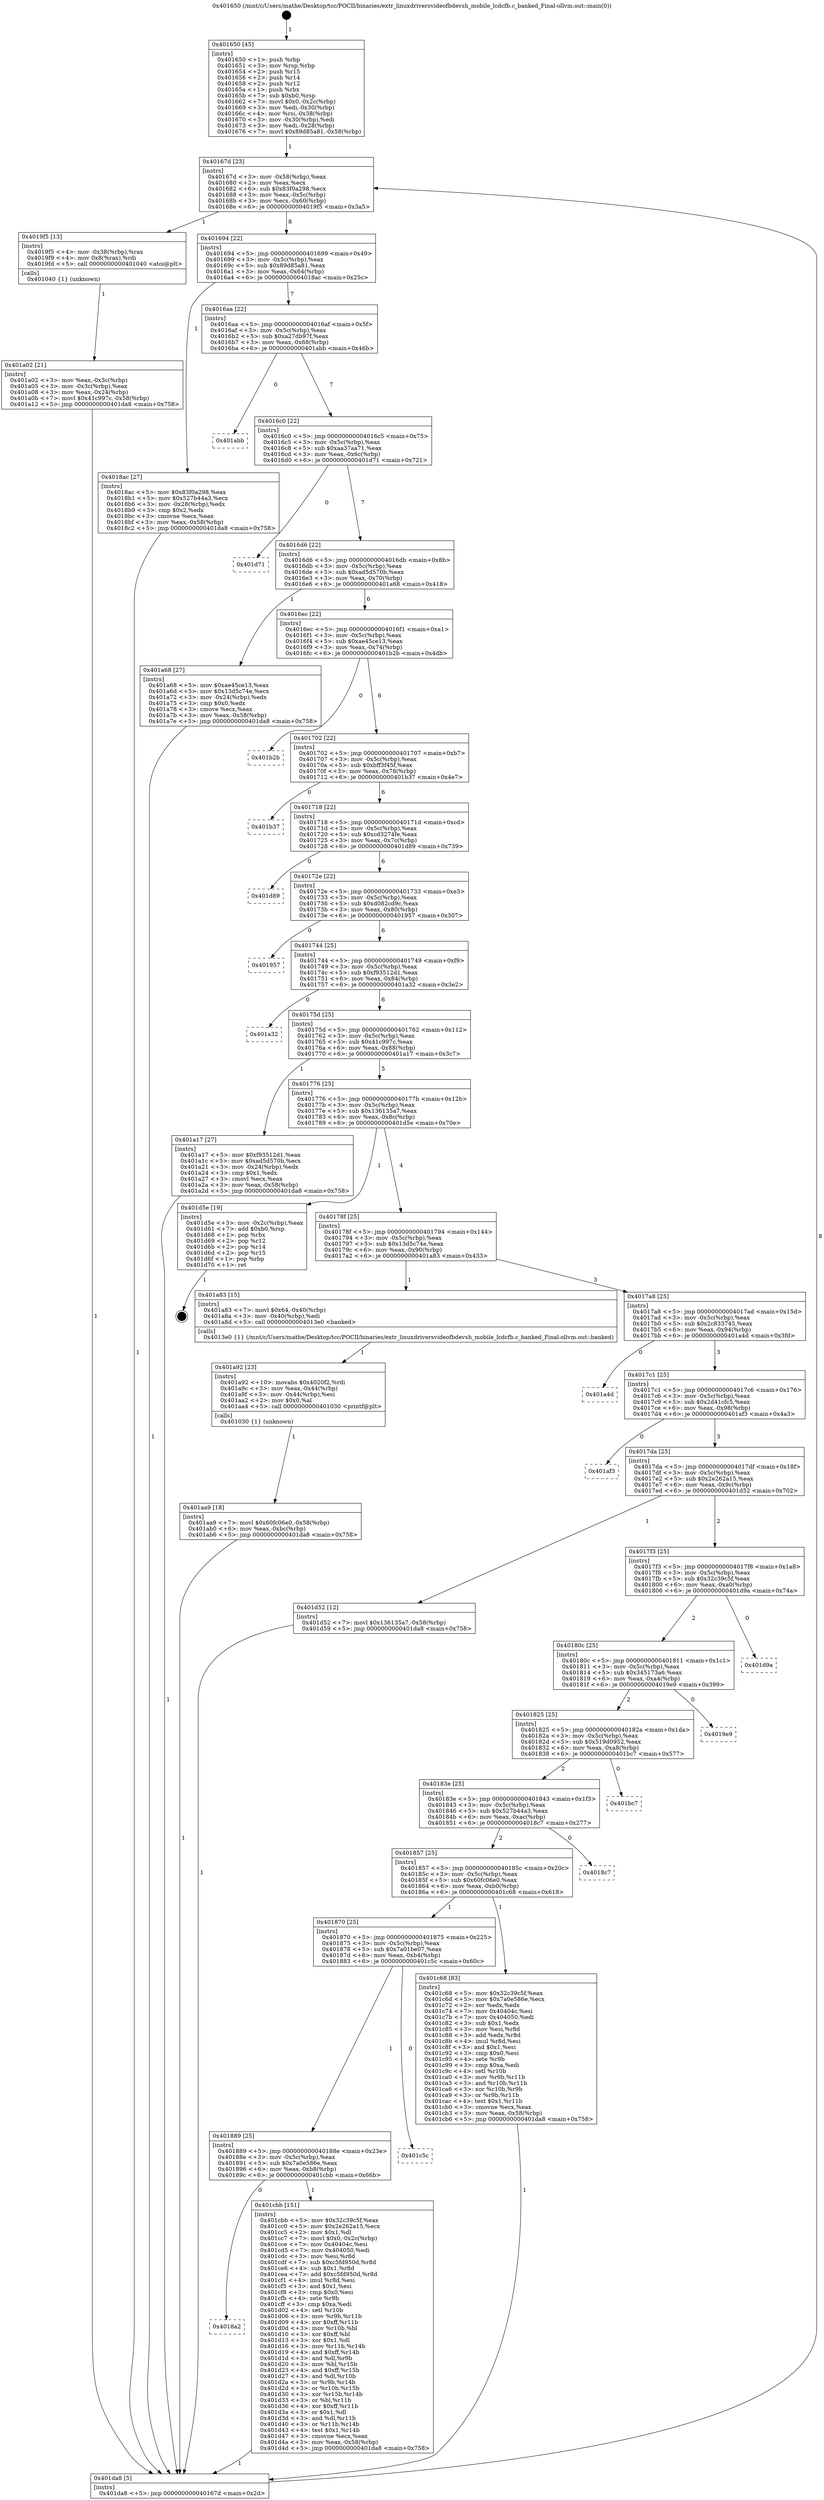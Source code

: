 digraph "0x401650" {
  label = "0x401650 (/mnt/c/Users/mathe/Desktop/tcc/POCII/binaries/extr_linuxdriversvideofbdevsh_mobile_lcdcfb.c_banked_Final-ollvm.out::main(0))"
  labelloc = "t"
  node[shape=record]

  Entry [label="",width=0.3,height=0.3,shape=circle,fillcolor=black,style=filled]
  "0x40167d" [label="{
     0x40167d [23]\l
     | [instrs]\l
     &nbsp;&nbsp;0x40167d \<+3\>: mov -0x58(%rbp),%eax\l
     &nbsp;&nbsp;0x401680 \<+2\>: mov %eax,%ecx\l
     &nbsp;&nbsp;0x401682 \<+6\>: sub $0x83f0a298,%ecx\l
     &nbsp;&nbsp;0x401688 \<+3\>: mov %eax,-0x5c(%rbp)\l
     &nbsp;&nbsp;0x40168b \<+3\>: mov %ecx,-0x60(%rbp)\l
     &nbsp;&nbsp;0x40168e \<+6\>: je 00000000004019f5 \<main+0x3a5\>\l
  }"]
  "0x4019f5" [label="{
     0x4019f5 [13]\l
     | [instrs]\l
     &nbsp;&nbsp;0x4019f5 \<+4\>: mov -0x38(%rbp),%rax\l
     &nbsp;&nbsp;0x4019f9 \<+4\>: mov 0x8(%rax),%rdi\l
     &nbsp;&nbsp;0x4019fd \<+5\>: call 0000000000401040 \<atoi@plt\>\l
     | [calls]\l
     &nbsp;&nbsp;0x401040 \{1\} (unknown)\l
  }"]
  "0x401694" [label="{
     0x401694 [22]\l
     | [instrs]\l
     &nbsp;&nbsp;0x401694 \<+5\>: jmp 0000000000401699 \<main+0x49\>\l
     &nbsp;&nbsp;0x401699 \<+3\>: mov -0x5c(%rbp),%eax\l
     &nbsp;&nbsp;0x40169c \<+5\>: sub $0x89d85a81,%eax\l
     &nbsp;&nbsp;0x4016a1 \<+3\>: mov %eax,-0x64(%rbp)\l
     &nbsp;&nbsp;0x4016a4 \<+6\>: je 00000000004018ac \<main+0x25c\>\l
  }"]
  Exit [label="",width=0.3,height=0.3,shape=circle,fillcolor=black,style=filled,peripheries=2]
  "0x4018ac" [label="{
     0x4018ac [27]\l
     | [instrs]\l
     &nbsp;&nbsp;0x4018ac \<+5\>: mov $0x83f0a298,%eax\l
     &nbsp;&nbsp;0x4018b1 \<+5\>: mov $0x527b44a3,%ecx\l
     &nbsp;&nbsp;0x4018b6 \<+3\>: mov -0x28(%rbp),%edx\l
     &nbsp;&nbsp;0x4018b9 \<+3\>: cmp $0x2,%edx\l
     &nbsp;&nbsp;0x4018bc \<+3\>: cmovne %ecx,%eax\l
     &nbsp;&nbsp;0x4018bf \<+3\>: mov %eax,-0x58(%rbp)\l
     &nbsp;&nbsp;0x4018c2 \<+5\>: jmp 0000000000401da8 \<main+0x758\>\l
  }"]
  "0x4016aa" [label="{
     0x4016aa [22]\l
     | [instrs]\l
     &nbsp;&nbsp;0x4016aa \<+5\>: jmp 00000000004016af \<main+0x5f\>\l
     &nbsp;&nbsp;0x4016af \<+3\>: mov -0x5c(%rbp),%eax\l
     &nbsp;&nbsp;0x4016b2 \<+5\>: sub $0xa27db97f,%eax\l
     &nbsp;&nbsp;0x4016b7 \<+3\>: mov %eax,-0x68(%rbp)\l
     &nbsp;&nbsp;0x4016ba \<+6\>: je 0000000000401abb \<main+0x46b\>\l
  }"]
  "0x401da8" [label="{
     0x401da8 [5]\l
     | [instrs]\l
     &nbsp;&nbsp;0x401da8 \<+5\>: jmp 000000000040167d \<main+0x2d\>\l
  }"]
  "0x401650" [label="{
     0x401650 [45]\l
     | [instrs]\l
     &nbsp;&nbsp;0x401650 \<+1\>: push %rbp\l
     &nbsp;&nbsp;0x401651 \<+3\>: mov %rsp,%rbp\l
     &nbsp;&nbsp;0x401654 \<+2\>: push %r15\l
     &nbsp;&nbsp;0x401656 \<+2\>: push %r14\l
     &nbsp;&nbsp;0x401658 \<+2\>: push %r12\l
     &nbsp;&nbsp;0x40165a \<+1\>: push %rbx\l
     &nbsp;&nbsp;0x40165b \<+7\>: sub $0xb0,%rsp\l
     &nbsp;&nbsp;0x401662 \<+7\>: movl $0x0,-0x2c(%rbp)\l
     &nbsp;&nbsp;0x401669 \<+3\>: mov %edi,-0x30(%rbp)\l
     &nbsp;&nbsp;0x40166c \<+4\>: mov %rsi,-0x38(%rbp)\l
     &nbsp;&nbsp;0x401670 \<+3\>: mov -0x30(%rbp),%edi\l
     &nbsp;&nbsp;0x401673 \<+3\>: mov %edi,-0x28(%rbp)\l
     &nbsp;&nbsp;0x401676 \<+7\>: movl $0x89d85a81,-0x58(%rbp)\l
  }"]
  "0x401a02" [label="{
     0x401a02 [21]\l
     | [instrs]\l
     &nbsp;&nbsp;0x401a02 \<+3\>: mov %eax,-0x3c(%rbp)\l
     &nbsp;&nbsp;0x401a05 \<+3\>: mov -0x3c(%rbp),%eax\l
     &nbsp;&nbsp;0x401a08 \<+3\>: mov %eax,-0x24(%rbp)\l
     &nbsp;&nbsp;0x401a0b \<+7\>: movl $0x41c997c,-0x58(%rbp)\l
     &nbsp;&nbsp;0x401a12 \<+5\>: jmp 0000000000401da8 \<main+0x758\>\l
  }"]
  "0x4018a2" [label="{
     0x4018a2\l
  }", style=dashed]
  "0x401abb" [label="{
     0x401abb\l
  }", style=dashed]
  "0x4016c0" [label="{
     0x4016c0 [22]\l
     | [instrs]\l
     &nbsp;&nbsp;0x4016c0 \<+5\>: jmp 00000000004016c5 \<main+0x75\>\l
     &nbsp;&nbsp;0x4016c5 \<+3\>: mov -0x5c(%rbp),%eax\l
     &nbsp;&nbsp;0x4016c8 \<+5\>: sub $0xaa37aa71,%eax\l
     &nbsp;&nbsp;0x4016cd \<+3\>: mov %eax,-0x6c(%rbp)\l
     &nbsp;&nbsp;0x4016d0 \<+6\>: je 0000000000401d71 \<main+0x721\>\l
  }"]
  "0x401cbb" [label="{
     0x401cbb [151]\l
     | [instrs]\l
     &nbsp;&nbsp;0x401cbb \<+5\>: mov $0x32c39c5f,%eax\l
     &nbsp;&nbsp;0x401cc0 \<+5\>: mov $0x2e262a15,%ecx\l
     &nbsp;&nbsp;0x401cc5 \<+2\>: mov $0x1,%dl\l
     &nbsp;&nbsp;0x401cc7 \<+7\>: movl $0x0,-0x2c(%rbp)\l
     &nbsp;&nbsp;0x401cce \<+7\>: mov 0x40404c,%esi\l
     &nbsp;&nbsp;0x401cd5 \<+7\>: mov 0x404050,%edi\l
     &nbsp;&nbsp;0x401cdc \<+3\>: mov %esi,%r8d\l
     &nbsp;&nbsp;0x401cdf \<+7\>: sub $0xc5fd950d,%r8d\l
     &nbsp;&nbsp;0x401ce6 \<+4\>: sub $0x1,%r8d\l
     &nbsp;&nbsp;0x401cea \<+7\>: add $0xc5fd950d,%r8d\l
     &nbsp;&nbsp;0x401cf1 \<+4\>: imul %r8d,%esi\l
     &nbsp;&nbsp;0x401cf5 \<+3\>: and $0x1,%esi\l
     &nbsp;&nbsp;0x401cf8 \<+3\>: cmp $0x0,%esi\l
     &nbsp;&nbsp;0x401cfb \<+4\>: sete %r9b\l
     &nbsp;&nbsp;0x401cff \<+3\>: cmp $0xa,%edi\l
     &nbsp;&nbsp;0x401d02 \<+4\>: setl %r10b\l
     &nbsp;&nbsp;0x401d06 \<+3\>: mov %r9b,%r11b\l
     &nbsp;&nbsp;0x401d09 \<+4\>: xor $0xff,%r11b\l
     &nbsp;&nbsp;0x401d0d \<+3\>: mov %r10b,%bl\l
     &nbsp;&nbsp;0x401d10 \<+3\>: xor $0xff,%bl\l
     &nbsp;&nbsp;0x401d13 \<+3\>: xor $0x1,%dl\l
     &nbsp;&nbsp;0x401d16 \<+3\>: mov %r11b,%r14b\l
     &nbsp;&nbsp;0x401d19 \<+4\>: and $0xff,%r14b\l
     &nbsp;&nbsp;0x401d1d \<+3\>: and %dl,%r9b\l
     &nbsp;&nbsp;0x401d20 \<+3\>: mov %bl,%r15b\l
     &nbsp;&nbsp;0x401d23 \<+4\>: and $0xff,%r15b\l
     &nbsp;&nbsp;0x401d27 \<+3\>: and %dl,%r10b\l
     &nbsp;&nbsp;0x401d2a \<+3\>: or %r9b,%r14b\l
     &nbsp;&nbsp;0x401d2d \<+3\>: or %r10b,%r15b\l
     &nbsp;&nbsp;0x401d30 \<+3\>: xor %r15b,%r14b\l
     &nbsp;&nbsp;0x401d33 \<+3\>: or %bl,%r11b\l
     &nbsp;&nbsp;0x401d36 \<+4\>: xor $0xff,%r11b\l
     &nbsp;&nbsp;0x401d3a \<+3\>: or $0x1,%dl\l
     &nbsp;&nbsp;0x401d3d \<+3\>: and %dl,%r11b\l
     &nbsp;&nbsp;0x401d40 \<+3\>: or %r11b,%r14b\l
     &nbsp;&nbsp;0x401d43 \<+4\>: test $0x1,%r14b\l
     &nbsp;&nbsp;0x401d47 \<+3\>: cmovne %ecx,%eax\l
     &nbsp;&nbsp;0x401d4a \<+3\>: mov %eax,-0x58(%rbp)\l
     &nbsp;&nbsp;0x401d4d \<+5\>: jmp 0000000000401da8 \<main+0x758\>\l
  }"]
  "0x401d71" [label="{
     0x401d71\l
  }", style=dashed]
  "0x4016d6" [label="{
     0x4016d6 [22]\l
     | [instrs]\l
     &nbsp;&nbsp;0x4016d6 \<+5\>: jmp 00000000004016db \<main+0x8b\>\l
     &nbsp;&nbsp;0x4016db \<+3\>: mov -0x5c(%rbp),%eax\l
     &nbsp;&nbsp;0x4016de \<+5\>: sub $0xad5d570b,%eax\l
     &nbsp;&nbsp;0x4016e3 \<+3\>: mov %eax,-0x70(%rbp)\l
     &nbsp;&nbsp;0x4016e6 \<+6\>: je 0000000000401a68 \<main+0x418\>\l
  }"]
  "0x401889" [label="{
     0x401889 [25]\l
     | [instrs]\l
     &nbsp;&nbsp;0x401889 \<+5\>: jmp 000000000040188e \<main+0x23e\>\l
     &nbsp;&nbsp;0x40188e \<+3\>: mov -0x5c(%rbp),%eax\l
     &nbsp;&nbsp;0x401891 \<+5\>: sub $0x7a0e586e,%eax\l
     &nbsp;&nbsp;0x401896 \<+6\>: mov %eax,-0xb8(%rbp)\l
     &nbsp;&nbsp;0x40189c \<+6\>: je 0000000000401cbb \<main+0x66b\>\l
  }"]
  "0x401a68" [label="{
     0x401a68 [27]\l
     | [instrs]\l
     &nbsp;&nbsp;0x401a68 \<+5\>: mov $0xae45ce13,%eax\l
     &nbsp;&nbsp;0x401a6d \<+5\>: mov $0x13d5c74e,%ecx\l
     &nbsp;&nbsp;0x401a72 \<+3\>: mov -0x24(%rbp),%edx\l
     &nbsp;&nbsp;0x401a75 \<+3\>: cmp $0x0,%edx\l
     &nbsp;&nbsp;0x401a78 \<+3\>: cmove %ecx,%eax\l
     &nbsp;&nbsp;0x401a7b \<+3\>: mov %eax,-0x58(%rbp)\l
     &nbsp;&nbsp;0x401a7e \<+5\>: jmp 0000000000401da8 \<main+0x758\>\l
  }"]
  "0x4016ec" [label="{
     0x4016ec [22]\l
     | [instrs]\l
     &nbsp;&nbsp;0x4016ec \<+5\>: jmp 00000000004016f1 \<main+0xa1\>\l
     &nbsp;&nbsp;0x4016f1 \<+3\>: mov -0x5c(%rbp),%eax\l
     &nbsp;&nbsp;0x4016f4 \<+5\>: sub $0xae45ce13,%eax\l
     &nbsp;&nbsp;0x4016f9 \<+3\>: mov %eax,-0x74(%rbp)\l
     &nbsp;&nbsp;0x4016fc \<+6\>: je 0000000000401b2b \<main+0x4db\>\l
  }"]
  "0x401c5c" [label="{
     0x401c5c\l
  }", style=dashed]
  "0x401b2b" [label="{
     0x401b2b\l
  }", style=dashed]
  "0x401702" [label="{
     0x401702 [22]\l
     | [instrs]\l
     &nbsp;&nbsp;0x401702 \<+5\>: jmp 0000000000401707 \<main+0xb7\>\l
     &nbsp;&nbsp;0x401707 \<+3\>: mov -0x5c(%rbp),%eax\l
     &nbsp;&nbsp;0x40170a \<+5\>: sub $0xbff3f45f,%eax\l
     &nbsp;&nbsp;0x40170f \<+3\>: mov %eax,-0x78(%rbp)\l
     &nbsp;&nbsp;0x401712 \<+6\>: je 0000000000401b37 \<main+0x4e7\>\l
  }"]
  "0x401870" [label="{
     0x401870 [25]\l
     | [instrs]\l
     &nbsp;&nbsp;0x401870 \<+5\>: jmp 0000000000401875 \<main+0x225\>\l
     &nbsp;&nbsp;0x401875 \<+3\>: mov -0x5c(%rbp),%eax\l
     &nbsp;&nbsp;0x401878 \<+5\>: sub $0x7a01be07,%eax\l
     &nbsp;&nbsp;0x40187d \<+6\>: mov %eax,-0xb4(%rbp)\l
     &nbsp;&nbsp;0x401883 \<+6\>: je 0000000000401c5c \<main+0x60c\>\l
  }"]
  "0x401b37" [label="{
     0x401b37\l
  }", style=dashed]
  "0x401718" [label="{
     0x401718 [22]\l
     | [instrs]\l
     &nbsp;&nbsp;0x401718 \<+5\>: jmp 000000000040171d \<main+0xcd\>\l
     &nbsp;&nbsp;0x40171d \<+3\>: mov -0x5c(%rbp),%eax\l
     &nbsp;&nbsp;0x401720 \<+5\>: sub $0xcd3274fe,%eax\l
     &nbsp;&nbsp;0x401725 \<+3\>: mov %eax,-0x7c(%rbp)\l
     &nbsp;&nbsp;0x401728 \<+6\>: je 0000000000401d89 \<main+0x739\>\l
  }"]
  "0x401c68" [label="{
     0x401c68 [83]\l
     | [instrs]\l
     &nbsp;&nbsp;0x401c68 \<+5\>: mov $0x32c39c5f,%eax\l
     &nbsp;&nbsp;0x401c6d \<+5\>: mov $0x7a0e586e,%ecx\l
     &nbsp;&nbsp;0x401c72 \<+2\>: xor %edx,%edx\l
     &nbsp;&nbsp;0x401c74 \<+7\>: mov 0x40404c,%esi\l
     &nbsp;&nbsp;0x401c7b \<+7\>: mov 0x404050,%edi\l
     &nbsp;&nbsp;0x401c82 \<+3\>: sub $0x1,%edx\l
     &nbsp;&nbsp;0x401c85 \<+3\>: mov %esi,%r8d\l
     &nbsp;&nbsp;0x401c88 \<+3\>: add %edx,%r8d\l
     &nbsp;&nbsp;0x401c8b \<+4\>: imul %r8d,%esi\l
     &nbsp;&nbsp;0x401c8f \<+3\>: and $0x1,%esi\l
     &nbsp;&nbsp;0x401c92 \<+3\>: cmp $0x0,%esi\l
     &nbsp;&nbsp;0x401c95 \<+4\>: sete %r9b\l
     &nbsp;&nbsp;0x401c99 \<+3\>: cmp $0xa,%edi\l
     &nbsp;&nbsp;0x401c9c \<+4\>: setl %r10b\l
     &nbsp;&nbsp;0x401ca0 \<+3\>: mov %r9b,%r11b\l
     &nbsp;&nbsp;0x401ca3 \<+3\>: and %r10b,%r11b\l
     &nbsp;&nbsp;0x401ca6 \<+3\>: xor %r10b,%r9b\l
     &nbsp;&nbsp;0x401ca9 \<+3\>: or %r9b,%r11b\l
     &nbsp;&nbsp;0x401cac \<+4\>: test $0x1,%r11b\l
     &nbsp;&nbsp;0x401cb0 \<+3\>: cmovne %ecx,%eax\l
     &nbsp;&nbsp;0x401cb3 \<+3\>: mov %eax,-0x58(%rbp)\l
     &nbsp;&nbsp;0x401cb6 \<+5\>: jmp 0000000000401da8 \<main+0x758\>\l
  }"]
  "0x401d89" [label="{
     0x401d89\l
  }", style=dashed]
  "0x40172e" [label="{
     0x40172e [22]\l
     | [instrs]\l
     &nbsp;&nbsp;0x40172e \<+5\>: jmp 0000000000401733 \<main+0xe3\>\l
     &nbsp;&nbsp;0x401733 \<+3\>: mov -0x5c(%rbp),%eax\l
     &nbsp;&nbsp;0x401736 \<+5\>: sub $0xd082cd9c,%eax\l
     &nbsp;&nbsp;0x40173b \<+3\>: mov %eax,-0x80(%rbp)\l
     &nbsp;&nbsp;0x40173e \<+6\>: je 0000000000401957 \<main+0x307\>\l
  }"]
  "0x401857" [label="{
     0x401857 [25]\l
     | [instrs]\l
     &nbsp;&nbsp;0x401857 \<+5\>: jmp 000000000040185c \<main+0x20c\>\l
     &nbsp;&nbsp;0x40185c \<+3\>: mov -0x5c(%rbp),%eax\l
     &nbsp;&nbsp;0x40185f \<+5\>: sub $0x60fc06e0,%eax\l
     &nbsp;&nbsp;0x401864 \<+6\>: mov %eax,-0xb0(%rbp)\l
     &nbsp;&nbsp;0x40186a \<+6\>: je 0000000000401c68 \<main+0x618\>\l
  }"]
  "0x401957" [label="{
     0x401957\l
  }", style=dashed]
  "0x401744" [label="{
     0x401744 [25]\l
     | [instrs]\l
     &nbsp;&nbsp;0x401744 \<+5\>: jmp 0000000000401749 \<main+0xf9\>\l
     &nbsp;&nbsp;0x401749 \<+3\>: mov -0x5c(%rbp),%eax\l
     &nbsp;&nbsp;0x40174c \<+5\>: sub $0xf93512d1,%eax\l
     &nbsp;&nbsp;0x401751 \<+6\>: mov %eax,-0x84(%rbp)\l
     &nbsp;&nbsp;0x401757 \<+6\>: je 0000000000401a32 \<main+0x3e2\>\l
  }"]
  "0x4018c7" [label="{
     0x4018c7\l
  }", style=dashed]
  "0x401a32" [label="{
     0x401a32\l
  }", style=dashed]
  "0x40175d" [label="{
     0x40175d [25]\l
     | [instrs]\l
     &nbsp;&nbsp;0x40175d \<+5\>: jmp 0000000000401762 \<main+0x112\>\l
     &nbsp;&nbsp;0x401762 \<+3\>: mov -0x5c(%rbp),%eax\l
     &nbsp;&nbsp;0x401765 \<+5\>: sub $0x41c997c,%eax\l
     &nbsp;&nbsp;0x40176a \<+6\>: mov %eax,-0x88(%rbp)\l
     &nbsp;&nbsp;0x401770 \<+6\>: je 0000000000401a17 \<main+0x3c7\>\l
  }"]
  "0x40183e" [label="{
     0x40183e [25]\l
     | [instrs]\l
     &nbsp;&nbsp;0x40183e \<+5\>: jmp 0000000000401843 \<main+0x1f3\>\l
     &nbsp;&nbsp;0x401843 \<+3\>: mov -0x5c(%rbp),%eax\l
     &nbsp;&nbsp;0x401846 \<+5\>: sub $0x527b44a3,%eax\l
     &nbsp;&nbsp;0x40184b \<+6\>: mov %eax,-0xac(%rbp)\l
     &nbsp;&nbsp;0x401851 \<+6\>: je 00000000004018c7 \<main+0x277\>\l
  }"]
  "0x401a17" [label="{
     0x401a17 [27]\l
     | [instrs]\l
     &nbsp;&nbsp;0x401a17 \<+5\>: mov $0xf93512d1,%eax\l
     &nbsp;&nbsp;0x401a1c \<+5\>: mov $0xad5d570b,%ecx\l
     &nbsp;&nbsp;0x401a21 \<+3\>: mov -0x24(%rbp),%edx\l
     &nbsp;&nbsp;0x401a24 \<+3\>: cmp $0x1,%edx\l
     &nbsp;&nbsp;0x401a27 \<+3\>: cmovl %ecx,%eax\l
     &nbsp;&nbsp;0x401a2a \<+3\>: mov %eax,-0x58(%rbp)\l
     &nbsp;&nbsp;0x401a2d \<+5\>: jmp 0000000000401da8 \<main+0x758\>\l
  }"]
  "0x401776" [label="{
     0x401776 [25]\l
     | [instrs]\l
     &nbsp;&nbsp;0x401776 \<+5\>: jmp 000000000040177b \<main+0x12b\>\l
     &nbsp;&nbsp;0x40177b \<+3\>: mov -0x5c(%rbp),%eax\l
     &nbsp;&nbsp;0x40177e \<+5\>: sub $0x136135a7,%eax\l
     &nbsp;&nbsp;0x401783 \<+6\>: mov %eax,-0x8c(%rbp)\l
     &nbsp;&nbsp;0x401789 \<+6\>: je 0000000000401d5e \<main+0x70e\>\l
  }"]
  "0x401bc7" [label="{
     0x401bc7\l
  }", style=dashed]
  "0x401d5e" [label="{
     0x401d5e [19]\l
     | [instrs]\l
     &nbsp;&nbsp;0x401d5e \<+3\>: mov -0x2c(%rbp),%eax\l
     &nbsp;&nbsp;0x401d61 \<+7\>: add $0xb0,%rsp\l
     &nbsp;&nbsp;0x401d68 \<+1\>: pop %rbx\l
     &nbsp;&nbsp;0x401d69 \<+2\>: pop %r12\l
     &nbsp;&nbsp;0x401d6b \<+2\>: pop %r14\l
     &nbsp;&nbsp;0x401d6d \<+2\>: pop %r15\l
     &nbsp;&nbsp;0x401d6f \<+1\>: pop %rbp\l
     &nbsp;&nbsp;0x401d70 \<+1\>: ret\l
  }"]
  "0x40178f" [label="{
     0x40178f [25]\l
     | [instrs]\l
     &nbsp;&nbsp;0x40178f \<+5\>: jmp 0000000000401794 \<main+0x144\>\l
     &nbsp;&nbsp;0x401794 \<+3\>: mov -0x5c(%rbp),%eax\l
     &nbsp;&nbsp;0x401797 \<+5\>: sub $0x13d5c74e,%eax\l
     &nbsp;&nbsp;0x40179c \<+6\>: mov %eax,-0x90(%rbp)\l
     &nbsp;&nbsp;0x4017a2 \<+6\>: je 0000000000401a83 \<main+0x433\>\l
  }"]
  "0x401825" [label="{
     0x401825 [25]\l
     | [instrs]\l
     &nbsp;&nbsp;0x401825 \<+5\>: jmp 000000000040182a \<main+0x1da\>\l
     &nbsp;&nbsp;0x40182a \<+3\>: mov -0x5c(%rbp),%eax\l
     &nbsp;&nbsp;0x40182d \<+5\>: sub $0x519d0952,%eax\l
     &nbsp;&nbsp;0x401832 \<+6\>: mov %eax,-0xa8(%rbp)\l
     &nbsp;&nbsp;0x401838 \<+6\>: je 0000000000401bc7 \<main+0x577\>\l
  }"]
  "0x401a83" [label="{
     0x401a83 [15]\l
     | [instrs]\l
     &nbsp;&nbsp;0x401a83 \<+7\>: movl $0x64,-0x40(%rbp)\l
     &nbsp;&nbsp;0x401a8a \<+3\>: mov -0x40(%rbp),%edi\l
     &nbsp;&nbsp;0x401a8d \<+5\>: call 00000000004013e0 \<banked\>\l
     | [calls]\l
     &nbsp;&nbsp;0x4013e0 \{1\} (/mnt/c/Users/mathe/Desktop/tcc/POCII/binaries/extr_linuxdriversvideofbdevsh_mobile_lcdcfb.c_banked_Final-ollvm.out::banked)\l
  }"]
  "0x4017a8" [label="{
     0x4017a8 [25]\l
     | [instrs]\l
     &nbsp;&nbsp;0x4017a8 \<+5\>: jmp 00000000004017ad \<main+0x15d\>\l
     &nbsp;&nbsp;0x4017ad \<+3\>: mov -0x5c(%rbp),%eax\l
     &nbsp;&nbsp;0x4017b0 \<+5\>: sub $0x2c833745,%eax\l
     &nbsp;&nbsp;0x4017b5 \<+6\>: mov %eax,-0x94(%rbp)\l
     &nbsp;&nbsp;0x4017bb \<+6\>: je 0000000000401a4d \<main+0x3fd\>\l
  }"]
  "0x401a92" [label="{
     0x401a92 [23]\l
     | [instrs]\l
     &nbsp;&nbsp;0x401a92 \<+10\>: movabs $0x4020f2,%rdi\l
     &nbsp;&nbsp;0x401a9c \<+3\>: mov %eax,-0x44(%rbp)\l
     &nbsp;&nbsp;0x401a9f \<+3\>: mov -0x44(%rbp),%esi\l
     &nbsp;&nbsp;0x401aa2 \<+2\>: mov $0x0,%al\l
     &nbsp;&nbsp;0x401aa4 \<+5\>: call 0000000000401030 \<printf@plt\>\l
     | [calls]\l
     &nbsp;&nbsp;0x401030 \{1\} (unknown)\l
  }"]
  "0x401aa9" [label="{
     0x401aa9 [18]\l
     | [instrs]\l
     &nbsp;&nbsp;0x401aa9 \<+7\>: movl $0x60fc06e0,-0x58(%rbp)\l
     &nbsp;&nbsp;0x401ab0 \<+6\>: mov %eax,-0xbc(%rbp)\l
     &nbsp;&nbsp;0x401ab6 \<+5\>: jmp 0000000000401da8 \<main+0x758\>\l
  }"]
  "0x4019e9" [label="{
     0x4019e9\l
  }", style=dashed]
  "0x401a4d" [label="{
     0x401a4d\l
  }", style=dashed]
  "0x4017c1" [label="{
     0x4017c1 [25]\l
     | [instrs]\l
     &nbsp;&nbsp;0x4017c1 \<+5\>: jmp 00000000004017c6 \<main+0x176\>\l
     &nbsp;&nbsp;0x4017c6 \<+3\>: mov -0x5c(%rbp),%eax\l
     &nbsp;&nbsp;0x4017c9 \<+5\>: sub $0x2d41cfc5,%eax\l
     &nbsp;&nbsp;0x4017ce \<+6\>: mov %eax,-0x98(%rbp)\l
     &nbsp;&nbsp;0x4017d4 \<+6\>: je 0000000000401af3 \<main+0x4a3\>\l
  }"]
  "0x40180c" [label="{
     0x40180c [25]\l
     | [instrs]\l
     &nbsp;&nbsp;0x40180c \<+5\>: jmp 0000000000401811 \<main+0x1c1\>\l
     &nbsp;&nbsp;0x401811 \<+3\>: mov -0x5c(%rbp),%eax\l
     &nbsp;&nbsp;0x401814 \<+5\>: sub $0x345173a6,%eax\l
     &nbsp;&nbsp;0x401819 \<+6\>: mov %eax,-0xa4(%rbp)\l
     &nbsp;&nbsp;0x40181f \<+6\>: je 00000000004019e9 \<main+0x399\>\l
  }"]
  "0x401af3" [label="{
     0x401af3\l
  }", style=dashed]
  "0x4017da" [label="{
     0x4017da [25]\l
     | [instrs]\l
     &nbsp;&nbsp;0x4017da \<+5\>: jmp 00000000004017df \<main+0x18f\>\l
     &nbsp;&nbsp;0x4017df \<+3\>: mov -0x5c(%rbp),%eax\l
     &nbsp;&nbsp;0x4017e2 \<+5\>: sub $0x2e262a15,%eax\l
     &nbsp;&nbsp;0x4017e7 \<+6\>: mov %eax,-0x9c(%rbp)\l
     &nbsp;&nbsp;0x4017ed \<+6\>: je 0000000000401d52 \<main+0x702\>\l
  }"]
  "0x401d9a" [label="{
     0x401d9a\l
  }", style=dashed]
  "0x401d52" [label="{
     0x401d52 [12]\l
     | [instrs]\l
     &nbsp;&nbsp;0x401d52 \<+7\>: movl $0x136135a7,-0x58(%rbp)\l
     &nbsp;&nbsp;0x401d59 \<+5\>: jmp 0000000000401da8 \<main+0x758\>\l
  }"]
  "0x4017f3" [label="{
     0x4017f3 [25]\l
     | [instrs]\l
     &nbsp;&nbsp;0x4017f3 \<+5\>: jmp 00000000004017f8 \<main+0x1a8\>\l
     &nbsp;&nbsp;0x4017f8 \<+3\>: mov -0x5c(%rbp),%eax\l
     &nbsp;&nbsp;0x4017fb \<+5\>: sub $0x32c39c5f,%eax\l
     &nbsp;&nbsp;0x401800 \<+6\>: mov %eax,-0xa0(%rbp)\l
     &nbsp;&nbsp;0x401806 \<+6\>: je 0000000000401d9a \<main+0x74a\>\l
  }"]
  Entry -> "0x401650" [label=" 1"]
  "0x40167d" -> "0x4019f5" [label=" 1"]
  "0x40167d" -> "0x401694" [label=" 8"]
  "0x401d5e" -> Exit [label=" 1"]
  "0x401694" -> "0x4018ac" [label=" 1"]
  "0x401694" -> "0x4016aa" [label=" 7"]
  "0x4018ac" -> "0x401da8" [label=" 1"]
  "0x401650" -> "0x40167d" [label=" 1"]
  "0x401da8" -> "0x40167d" [label=" 8"]
  "0x4019f5" -> "0x401a02" [label=" 1"]
  "0x401a02" -> "0x401da8" [label=" 1"]
  "0x401d52" -> "0x401da8" [label=" 1"]
  "0x4016aa" -> "0x401abb" [label=" 0"]
  "0x4016aa" -> "0x4016c0" [label=" 7"]
  "0x401cbb" -> "0x401da8" [label=" 1"]
  "0x4016c0" -> "0x401d71" [label=" 0"]
  "0x4016c0" -> "0x4016d6" [label=" 7"]
  "0x401889" -> "0x4018a2" [label=" 0"]
  "0x4016d6" -> "0x401a68" [label=" 1"]
  "0x4016d6" -> "0x4016ec" [label=" 6"]
  "0x401889" -> "0x401cbb" [label=" 1"]
  "0x4016ec" -> "0x401b2b" [label=" 0"]
  "0x4016ec" -> "0x401702" [label=" 6"]
  "0x401870" -> "0x401889" [label=" 1"]
  "0x401702" -> "0x401b37" [label=" 0"]
  "0x401702" -> "0x401718" [label=" 6"]
  "0x401870" -> "0x401c5c" [label=" 0"]
  "0x401718" -> "0x401d89" [label=" 0"]
  "0x401718" -> "0x40172e" [label=" 6"]
  "0x401c68" -> "0x401da8" [label=" 1"]
  "0x40172e" -> "0x401957" [label=" 0"]
  "0x40172e" -> "0x401744" [label=" 6"]
  "0x401857" -> "0x401c68" [label=" 1"]
  "0x401744" -> "0x401a32" [label=" 0"]
  "0x401744" -> "0x40175d" [label=" 6"]
  "0x401857" -> "0x401870" [label=" 1"]
  "0x40175d" -> "0x401a17" [label=" 1"]
  "0x40175d" -> "0x401776" [label=" 5"]
  "0x401a17" -> "0x401da8" [label=" 1"]
  "0x401a68" -> "0x401da8" [label=" 1"]
  "0x40183e" -> "0x4018c7" [label=" 0"]
  "0x401776" -> "0x401d5e" [label=" 1"]
  "0x401776" -> "0x40178f" [label=" 4"]
  "0x40183e" -> "0x401857" [label=" 2"]
  "0x40178f" -> "0x401a83" [label=" 1"]
  "0x40178f" -> "0x4017a8" [label=" 3"]
  "0x401a83" -> "0x401a92" [label=" 1"]
  "0x401a92" -> "0x401aa9" [label=" 1"]
  "0x401aa9" -> "0x401da8" [label=" 1"]
  "0x401825" -> "0x401bc7" [label=" 0"]
  "0x4017a8" -> "0x401a4d" [label=" 0"]
  "0x4017a8" -> "0x4017c1" [label=" 3"]
  "0x401825" -> "0x40183e" [label=" 2"]
  "0x4017c1" -> "0x401af3" [label=" 0"]
  "0x4017c1" -> "0x4017da" [label=" 3"]
  "0x40180c" -> "0x4019e9" [label=" 0"]
  "0x4017da" -> "0x401d52" [label=" 1"]
  "0x4017da" -> "0x4017f3" [label=" 2"]
  "0x40180c" -> "0x401825" [label=" 2"]
  "0x4017f3" -> "0x401d9a" [label=" 0"]
  "0x4017f3" -> "0x40180c" [label=" 2"]
}
